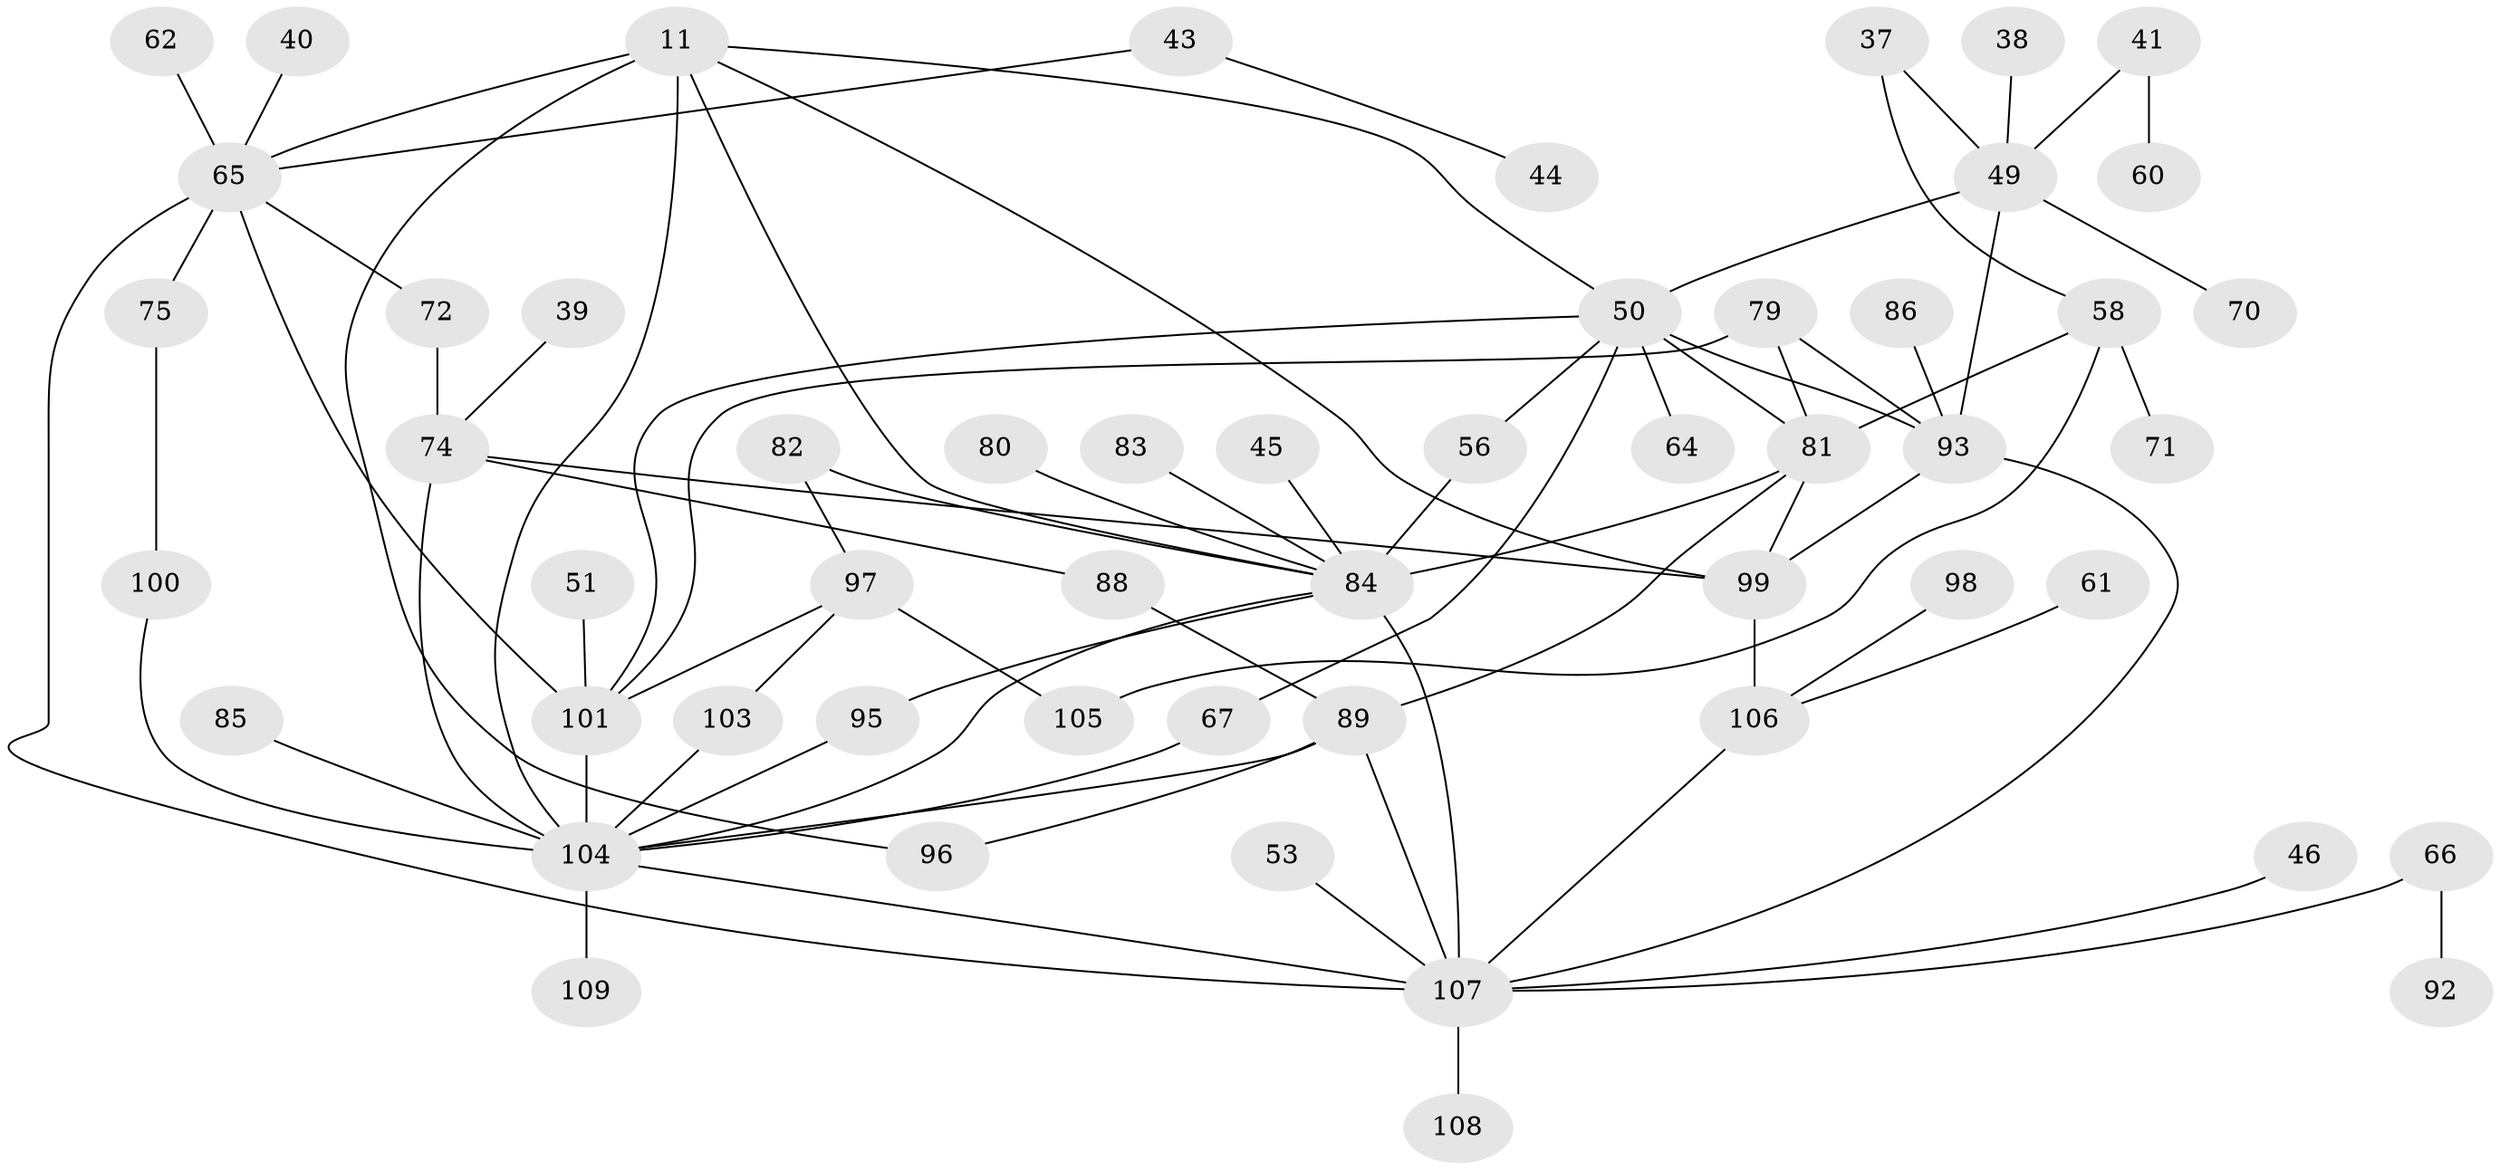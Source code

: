 // original degree distribution, {6: 0.06422018348623854, 7: 0.027522935779816515, 11: 0.009174311926605505, 5: 0.027522935779816515, 3: 0.1834862385321101, 4: 0.2018348623853211, 2: 0.25688073394495414, 1: 0.22935779816513763}
// Generated by graph-tools (version 1.1) at 2025/41/03/09/25 04:41:59]
// undirected, 54 vertices, 80 edges
graph export_dot {
graph [start="1"]
  node [color=gray90,style=filled];
  11 [super="+2"];
  37;
  38;
  39 [super="+27"];
  40;
  41;
  43;
  44;
  45;
  46;
  49 [super="+29+30"];
  50 [super="+7+15"];
  51;
  53;
  56 [super="+28"];
  58;
  60;
  61;
  62;
  64;
  65 [super="+23+3"];
  66;
  67;
  70;
  71;
  72 [super="+26"];
  74 [super="+18"];
  75;
  79 [super="+24"];
  80;
  81 [super="+32+76"];
  82;
  83;
  84 [super="+48+77"];
  85;
  86;
  88;
  89 [super="+19"];
  92;
  93 [super="+63+34"];
  95;
  96;
  97;
  98;
  99 [super="+9"];
  100;
  101 [super="+42+55+94+90"];
  103;
  104 [super="+78+102+91+87+68+73"];
  105;
  106 [super="+21"];
  107 [super="+54+47"];
  108;
  109;
  11 -- 96;
  11 -- 84;
  11 -- 50;
  11 -- 99;
  11 -- 65 [weight=2];
  11 -- 104 [weight=2];
  37 -- 58;
  37 -- 49;
  38 -- 49;
  39 -- 74;
  40 -- 65;
  41 -- 60;
  41 -- 49;
  43 -- 44;
  43 -- 65;
  45 -- 84;
  46 -- 107;
  49 -- 50 [weight=2];
  49 -- 70;
  49 -- 93;
  50 -- 64;
  50 -- 67;
  50 -- 56;
  50 -- 101;
  50 -- 81;
  50 -- 93;
  51 -- 101;
  53 -- 107;
  56 -- 84;
  58 -- 71;
  58 -- 105;
  58 -- 81;
  61 -- 106;
  62 -- 65;
  65 -- 107 [weight=4];
  65 -- 101 [weight=2];
  65 -- 75;
  65 -- 72;
  66 -- 92;
  66 -- 107;
  67 -- 104;
  72 -- 74;
  74 -- 99 [weight=2];
  74 -- 88;
  74 -- 104;
  75 -- 100;
  79 -- 101;
  79 -- 81 [weight=2];
  79 -- 93;
  80 -- 84;
  81 -- 99 [weight=2];
  81 -- 84 [weight=4];
  81 -- 89 [weight=2];
  82 -- 97;
  82 -- 84;
  83 -- 84;
  84 -- 107 [weight=4];
  84 -- 95;
  84 -- 104 [weight=3];
  85 -- 104;
  86 -- 93;
  88 -- 89;
  89 -- 107;
  89 -- 96;
  89 -- 104;
  93 -- 99;
  93 -- 107;
  95 -- 104;
  97 -- 103;
  97 -- 105;
  97 -- 101;
  98 -- 106;
  99 -- 106 [weight=2];
  100 -- 104;
  101 -- 104 [weight=5];
  103 -- 104;
  104 -- 107;
  104 -- 109;
  106 -- 107;
  107 -- 108;
}
